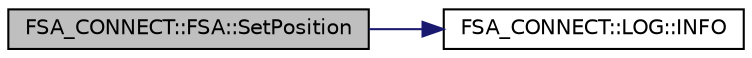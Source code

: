 digraph "FSA_CONNECT::FSA::SetPosition"
{
 // LATEX_PDF_SIZE
  edge [fontname="Helvetica",fontsize="10",labelfontname="Helvetica",labelfontsize="10"];
  node [fontname="Helvetica",fontsize="10",shape=record];
  rankdir="LR";
  Node1 [label="FSA_CONNECT::FSA::SetPosition",height=0.2,width=0.4,color="black", fillcolor="grey75", style="filled", fontcolor="black",tooltip="send ideal position order"];
  Node1 -> Node2 [color="midnightblue",fontsize="10",style="solid",fontname="Helvetica"];
  Node2 [label="FSA_CONNECT::LOG::INFO",height=0.2,width=0.4,color="black", fillcolor="white", style="filled",URL="$namespace_f_s_a___c_o_n_n_e_c_t_1_1_l_o_g.html#a7d72cd7a6a044da9a686e4205d55f6ed",tooltip=" "];
}
